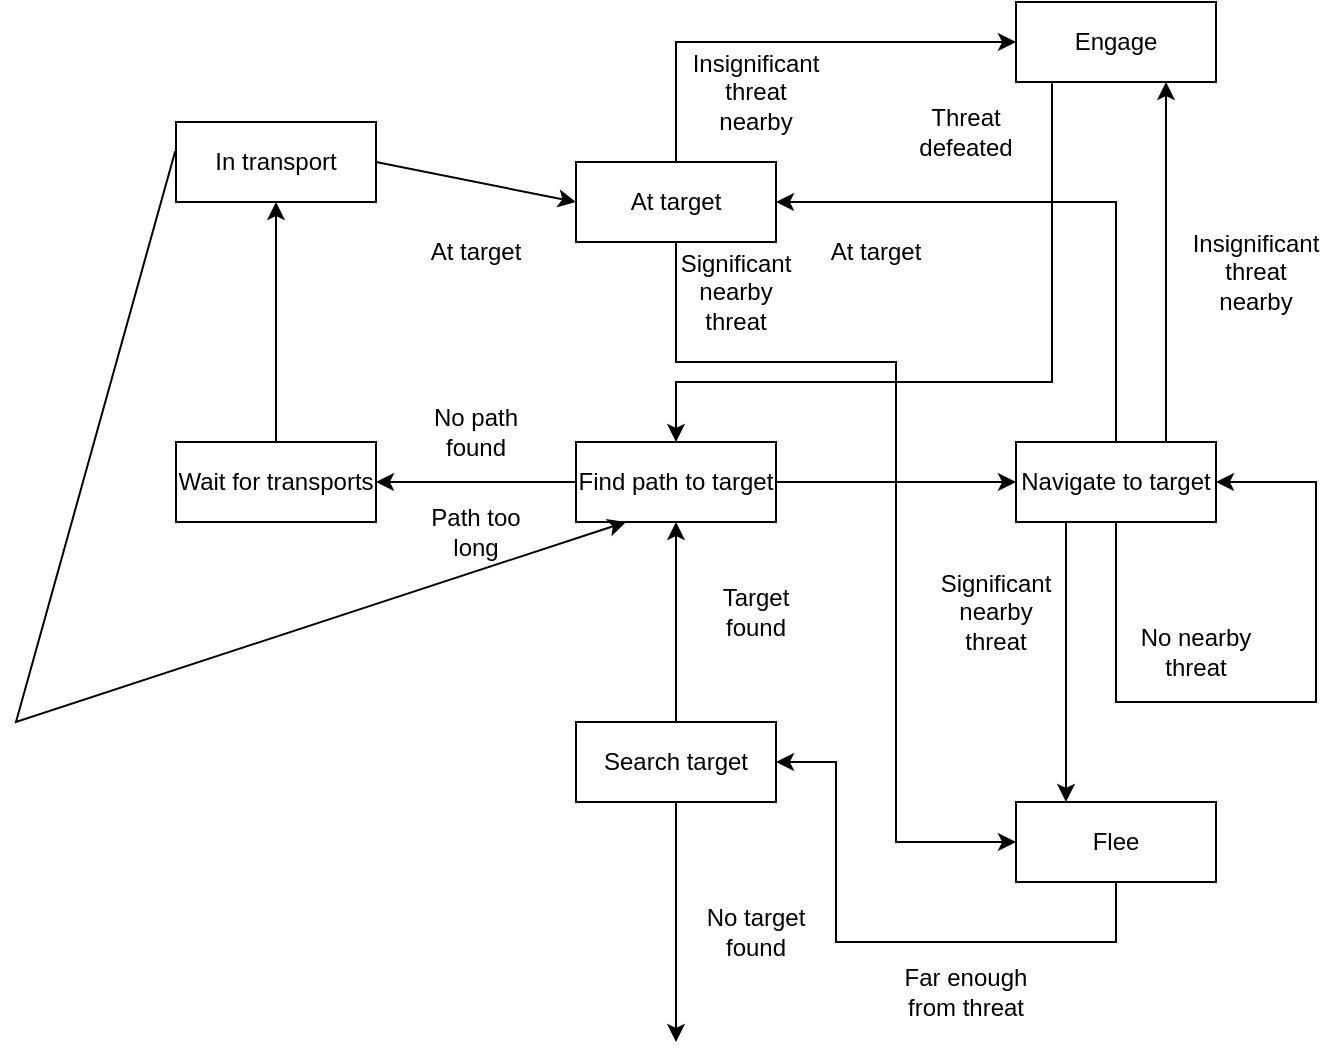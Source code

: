 <mxfile version="20.1.1" type="device"><diagram id="xGQHxfVltf31pG9o9VcV" name="Page-1"><mxGraphModel dx="768" dy="795" grid="1" gridSize="10" guides="1" tooltips="1" connect="1" arrows="1" fold="1" page="1" pageScale="1" pageWidth="827" pageHeight="1169" math="0" shadow="0"><root><mxCell id="0"/><mxCell id="1" parent="0"/><mxCell id="dG83tg0mzi7X9x_o0XP8-2" value="Search target" style="whiteSpace=wrap;html=1;align=center;" vertex="1" parent="1"><mxGeometry x="380" y="560" width="100" height="40" as="geometry"/></mxCell><mxCell id="dG83tg0mzi7X9x_o0XP8-3" value="" style="endArrow=classic;html=1;rounded=0;exitX=0.5;exitY=0;exitDx=0;exitDy=0;" edge="1" parent="1" source="dG83tg0mzi7X9x_o0XP8-2"><mxGeometry width="50" height="50" relative="1" as="geometry"><mxPoint x="414" y="480" as="sourcePoint"/><mxPoint x="430" y="460" as="targetPoint"/></mxGeometry></mxCell><mxCell id="dG83tg0mzi7X9x_o0XP8-4" value="Target found" style="text;html=1;strokeColor=none;fillColor=none;align=center;verticalAlign=middle;whiteSpace=wrap;rounded=0;" vertex="1" parent="1"><mxGeometry x="440" y="490" width="60" height="30" as="geometry"/></mxCell><mxCell id="dG83tg0mzi7X9x_o0XP8-5" value="No target found" style="text;html=1;strokeColor=none;fillColor=none;align=center;verticalAlign=middle;whiteSpace=wrap;rounded=0;" vertex="1" parent="1"><mxGeometry x="440" y="650" width="60" height="30" as="geometry"/></mxCell><mxCell id="dG83tg0mzi7X9x_o0XP8-6" value="" style="endArrow=classic;html=1;rounded=0;exitX=0.5;exitY=1;exitDx=0;exitDy=0;" edge="1" parent="1" source="dG83tg0mzi7X9x_o0XP8-2"><mxGeometry width="50" height="50" relative="1" as="geometry"><mxPoint x="390" y="700" as="sourcePoint"/><mxPoint x="430" y="720" as="targetPoint"/></mxGeometry></mxCell><mxCell id="dG83tg0mzi7X9x_o0XP8-7" value="Find path to target" style="whiteSpace=wrap;html=1;align=center;" vertex="1" parent="1"><mxGeometry x="380" y="420" width="100" height="40" as="geometry"/></mxCell><mxCell id="dG83tg0mzi7X9x_o0XP8-8" value="" style="endArrow=classic;html=1;rounded=0;exitX=0;exitY=0.5;exitDx=0;exitDy=0;" edge="1" parent="1" source="dG83tg0mzi7X9x_o0XP8-7"><mxGeometry width="50" height="50" relative="1" as="geometry"><mxPoint x="290" y="480" as="sourcePoint"/><mxPoint x="280" y="440" as="targetPoint"/></mxGeometry></mxCell><mxCell id="dG83tg0mzi7X9x_o0XP8-9" value="Wait for transports" style="whiteSpace=wrap;html=1;align=center;" vertex="1" parent="1"><mxGeometry x="180" y="420" width="100" height="40" as="geometry"/></mxCell><mxCell id="dG83tg0mzi7X9x_o0XP8-10" value="No path found" style="text;html=1;strokeColor=none;fillColor=none;align=center;verticalAlign=middle;whiteSpace=wrap;rounded=0;" vertex="1" parent="1"><mxGeometry x="300" y="400" width="60" height="30" as="geometry"/></mxCell><mxCell id="dG83tg0mzi7X9x_o0XP8-11" value="Significant nearby threat" style="text;html=1;strokeColor=none;fillColor=none;align=center;verticalAlign=middle;whiteSpace=wrap;rounded=0;" vertex="1" parent="1"><mxGeometry x="560" y="490" width="60" height="30" as="geometry"/></mxCell><mxCell id="dG83tg0mzi7X9x_o0XP8-12" value="" style="endArrow=classic;html=1;rounded=0;exitX=1;exitY=0.5;exitDx=0;exitDy=0;" edge="1" parent="1" source="dG83tg0mzi7X9x_o0XP8-7"><mxGeometry width="50" height="50" relative="1" as="geometry"><mxPoint x="420" y="520" as="sourcePoint"/><mxPoint x="600" y="440" as="targetPoint"/></mxGeometry></mxCell><mxCell id="dG83tg0mzi7X9x_o0XP8-13" value="Navigate to target" style="whiteSpace=wrap;html=1;align=center;" vertex="1" parent="1"><mxGeometry x="600" y="420" width="100" height="40" as="geometry"/></mxCell><mxCell id="dG83tg0mzi7X9x_o0XP8-14" value="Path too long" style="text;html=1;strokeColor=none;fillColor=none;align=center;verticalAlign=middle;whiteSpace=wrap;rounded=0;" vertex="1" parent="1"><mxGeometry x="300" y="450" width="60" height="30" as="geometry"/></mxCell><mxCell id="dG83tg0mzi7X9x_o0XP8-15" value="At target" style="whiteSpace=wrap;html=1;align=center;" vertex="1" parent="1"><mxGeometry x="380" y="280" width="100" height="40" as="geometry"/></mxCell><mxCell id="dG83tg0mzi7X9x_o0XP8-16" value="" style="endArrow=classic;html=1;rounded=0;exitX=0.5;exitY=0;exitDx=0;exitDy=0;entryX=1;entryY=0.5;entryDx=0;entryDy=0;" edge="1" parent="1" source="dG83tg0mzi7X9x_o0XP8-13" target="dG83tg0mzi7X9x_o0XP8-15"><mxGeometry width="50" height="50" relative="1" as="geometry"><mxPoint x="650" y="350" as="sourcePoint"/><mxPoint x="700" y="300" as="targetPoint"/><Array as="points"><mxPoint x="650" y="300"/></Array></mxGeometry></mxCell><mxCell id="dG83tg0mzi7X9x_o0XP8-19" value="" style="endArrow=classic;html=1;rounded=0;exitX=0.5;exitY=0;exitDx=0;exitDy=0;entryX=0.5;entryY=1;entryDx=0;entryDy=0;" edge="1" parent="1" source="dG83tg0mzi7X9x_o0XP8-9" target="dG83tg0mzi7X9x_o0XP8-39"><mxGeometry width="50" height="50" relative="1" as="geometry"><mxPoint x="260" y="390" as="sourcePoint"/><mxPoint x="90" y="270" as="targetPoint"/><Array as="points"><mxPoint x="230" y="300"/></Array></mxGeometry></mxCell><mxCell id="dG83tg0mzi7X9x_o0XP8-20" value="At target" style="text;html=1;strokeColor=none;fillColor=none;align=center;verticalAlign=middle;whiteSpace=wrap;rounded=0;" vertex="1" parent="1"><mxGeometry x="500" y="310" width="60" height="30" as="geometry"/></mxCell><mxCell id="dG83tg0mzi7X9x_o0XP8-21" value="At target" style="text;html=1;strokeColor=none;fillColor=none;align=center;verticalAlign=middle;whiteSpace=wrap;rounded=0;" vertex="1" parent="1"><mxGeometry x="300" y="310" width="60" height="30" as="geometry"/></mxCell><mxCell id="dG83tg0mzi7X9x_o0XP8-23" value="" style="endArrow=classic;html=1;rounded=0;exitX=0.5;exitY=1;exitDx=0;exitDy=0;entryX=1;entryY=0.5;entryDx=0;entryDy=0;" edge="1" parent="1" source="dG83tg0mzi7X9x_o0XP8-13" target="dG83tg0mzi7X9x_o0XP8-13"><mxGeometry width="50" height="50" relative="1" as="geometry"><mxPoint x="640" y="530" as="sourcePoint"/><mxPoint x="630" y="550" as="targetPoint"/><Array as="points"><mxPoint x="650" y="550"/><mxPoint x="750" y="550"/><mxPoint x="750" y="440"/></Array></mxGeometry></mxCell><mxCell id="dG83tg0mzi7X9x_o0XP8-24" value="No nearby threat" style="text;html=1;strokeColor=none;fillColor=none;align=center;verticalAlign=middle;whiteSpace=wrap;rounded=0;" vertex="1" parent="1"><mxGeometry x="660" y="510" width="60" height="30" as="geometry"/></mxCell><mxCell id="dG83tg0mzi7X9x_o0XP8-25" value="" style="endArrow=classic;html=1;rounded=0;exitX=0.25;exitY=1;exitDx=0;exitDy=0;entryX=0.25;entryY=0;entryDx=0;entryDy=0;" edge="1" parent="1" source="dG83tg0mzi7X9x_o0XP8-13" target="dG83tg0mzi7X9x_o0XP8-26"><mxGeometry width="50" height="50" relative="1" as="geometry"><mxPoint x="570" y="640" as="sourcePoint"/><mxPoint x="620" y="600" as="targetPoint"/></mxGeometry></mxCell><mxCell id="dG83tg0mzi7X9x_o0XP8-26" value="Flee" style="whiteSpace=wrap;html=1;align=center;" vertex="1" parent="1"><mxGeometry x="600" y="600" width="100" height="40" as="geometry"/></mxCell><mxCell id="dG83tg0mzi7X9x_o0XP8-27" value="Engage" style="whiteSpace=wrap;html=1;align=center;" vertex="1" parent="1"><mxGeometry x="600" y="200" width="100" height="40" as="geometry"/></mxCell><mxCell id="dG83tg0mzi7X9x_o0XP8-28" value="" style="endArrow=classic;html=1;rounded=0;exitX=0.75;exitY=0;exitDx=0;exitDy=0;entryX=0.75;entryY=1;entryDx=0;entryDy=0;" edge="1" parent="1" source="dG83tg0mzi7X9x_o0XP8-13" target="dG83tg0mzi7X9x_o0XP8-27"><mxGeometry width="50" height="50" relative="1" as="geometry"><mxPoint x="530" y="400" as="sourcePoint"/><mxPoint x="580" y="350" as="targetPoint"/></mxGeometry></mxCell><mxCell id="dG83tg0mzi7X9x_o0XP8-29" value="Insignificant threat nearby" style="text;html=1;strokeColor=none;fillColor=none;align=center;verticalAlign=middle;whiteSpace=wrap;rounded=0;" vertex="1" parent="1"><mxGeometry x="690" y="320" width="60" height="30" as="geometry"/></mxCell><mxCell id="dG83tg0mzi7X9x_o0XP8-30" value="" style="endArrow=classic;html=1;rounded=0;exitX=0.5;exitY=0;exitDx=0;exitDy=0;entryX=0;entryY=0.5;entryDx=0;entryDy=0;" edge="1" parent="1" source="dG83tg0mzi7X9x_o0XP8-15" target="dG83tg0mzi7X9x_o0XP8-27"><mxGeometry width="50" height="50" relative="1" as="geometry"><mxPoint x="530" y="370" as="sourcePoint"/><mxPoint x="580" y="320" as="targetPoint"/><Array as="points"><mxPoint x="430" y="220"/></Array></mxGeometry></mxCell><mxCell id="dG83tg0mzi7X9x_o0XP8-31" value="Insignificant threat nearby" style="text;html=1;strokeColor=none;fillColor=none;align=center;verticalAlign=middle;whiteSpace=wrap;rounded=0;" vertex="1" parent="1"><mxGeometry x="440" y="230" width="60" height="30" as="geometry"/></mxCell><mxCell id="dG83tg0mzi7X9x_o0XP8-33" value="Significant nearby threat" style="text;html=1;strokeColor=none;fillColor=none;align=center;verticalAlign=middle;whiteSpace=wrap;rounded=0;" vertex="1" parent="1"><mxGeometry x="430" y="330" width="60" height="30" as="geometry"/></mxCell><mxCell id="dG83tg0mzi7X9x_o0XP8-34" value="" style="endArrow=classic;html=1;rounded=0;exitX=0.5;exitY=1;exitDx=0;exitDy=0;entryX=0;entryY=0.5;entryDx=0;entryDy=0;" edge="1" parent="1" source="dG83tg0mzi7X9x_o0XP8-15" target="dG83tg0mzi7X9x_o0XP8-26"><mxGeometry width="50" height="50" relative="1" as="geometry"><mxPoint x="530" y="500" as="sourcePoint"/><mxPoint x="580" y="450" as="targetPoint"/><Array as="points"><mxPoint x="430" y="380"/><mxPoint x="540" y="380"/><mxPoint x="540" y="620"/></Array></mxGeometry></mxCell><mxCell id="dG83tg0mzi7X9x_o0XP8-35" value="" style="endArrow=classic;html=1;rounded=0;entryX=0.5;entryY=0;entryDx=0;entryDy=0;exitX=0.18;exitY=1.017;exitDx=0;exitDy=0;exitPerimeter=0;" edge="1" parent="1" source="dG83tg0mzi7X9x_o0XP8-27" target="dG83tg0mzi7X9x_o0XP8-7"><mxGeometry width="50" height="50" relative="1" as="geometry"><mxPoint x="650" y="270" as="sourcePoint"/><mxPoint x="580" y="350" as="targetPoint"/><Array as="points"><mxPoint x="618" y="390"/><mxPoint x="430" y="390"/></Array></mxGeometry></mxCell><mxCell id="dG83tg0mzi7X9x_o0XP8-36" value="" style="endArrow=classic;html=1;rounded=0;exitX=0.5;exitY=1;exitDx=0;exitDy=0;entryX=1;entryY=0.5;entryDx=0;entryDy=0;" edge="1" parent="1" source="dG83tg0mzi7X9x_o0XP8-26" target="dG83tg0mzi7X9x_o0XP8-2"><mxGeometry width="50" height="50" relative="1" as="geometry"><mxPoint x="580" y="720" as="sourcePoint"/><mxPoint x="630" y="670" as="targetPoint"/><Array as="points"><mxPoint x="650" y="670"/><mxPoint x="510" y="670"/><mxPoint x="510" y="580"/></Array></mxGeometry></mxCell><mxCell id="dG83tg0mzi7X9x_o0XP8-37" value="Far enough from threat" style="text;html=1;strokeColor=none;fillColor=none;align=center;verticalAlign=middle;whiteSpace=wrap;rounded=0;" vertex="1" parent="1"><mxGeometry x="540" y="680" width="70" height="30" as="geometry"/></mxCell><mxCell id="dG83tg0mzi7X9x_o0XP8-38" value="Threat defeated" style="text;html=1;strokeColor=none;fillColor=none;align=center;verticalAlign=middle;whiteSpace=wrap;rounded=0;" vertex="1" parent="1"><mxGeometry x="540" y="250" width="70" height="30" as="geometry"/></mxCell><mxCell id="dG83tg0mzi7X9x_o0XP8-39" value="In transport" style="whiteSpace=wrap;html=1;align=center;" vertex="1" parent="1"><mxGeometry x="180" y="260" width="100" height="40" as="geometry"/></mxCell><mxCell id="dG83tg0mzi7X9x_o0XP8-41" value="" style="endArrow=classic;html=1;rounded=0;exitX=1;exitY=0.5;exitDx=0;exitDy=0;entryX=0;entryY=0.5;entryDx=0;entryDy=0;" edge="1" parent="1" source="dG83tg0mzi7X9x_o0XP8-39" target="dG83tg0mzi7X9x_o0XP8-15"><mxGeometry width="50" height="50" relative="1" as="geometry"><mxPoint x="320" y="450" as="sourcePoint"/><mxPoint x="370" y="400" as="targetPoint"/></mxGeometry></mxCell><mxCell id="dG83tg0mzi7X9x_o0XP8-42" value="" style="endArrow=classic;html=1;rounded=0;exitX=-0.004;exitY=0.366;exitDx=0;exitDy=0;exitPerimeter=0;entryX=0.25;entryY=1;entryDx=0;entryDy=0;" edge="1" parent="1" source="dG83tg0mzi7X9x_o0XP8-39" target="dG83tg0mzi7X9x_o0XP8-7"><mxGeometry width="50" height="50" relative="1" as="geometry"><mxPoint x="300" y="570" as="sourcePoint"/><mxPoint x="350" y="520" as="targetPoint"/><Array as="points"><mxPoint x="100" y="560"/></Array></mxGeometry></mxCell></root></mxGraphModel></diagram></mxfile>